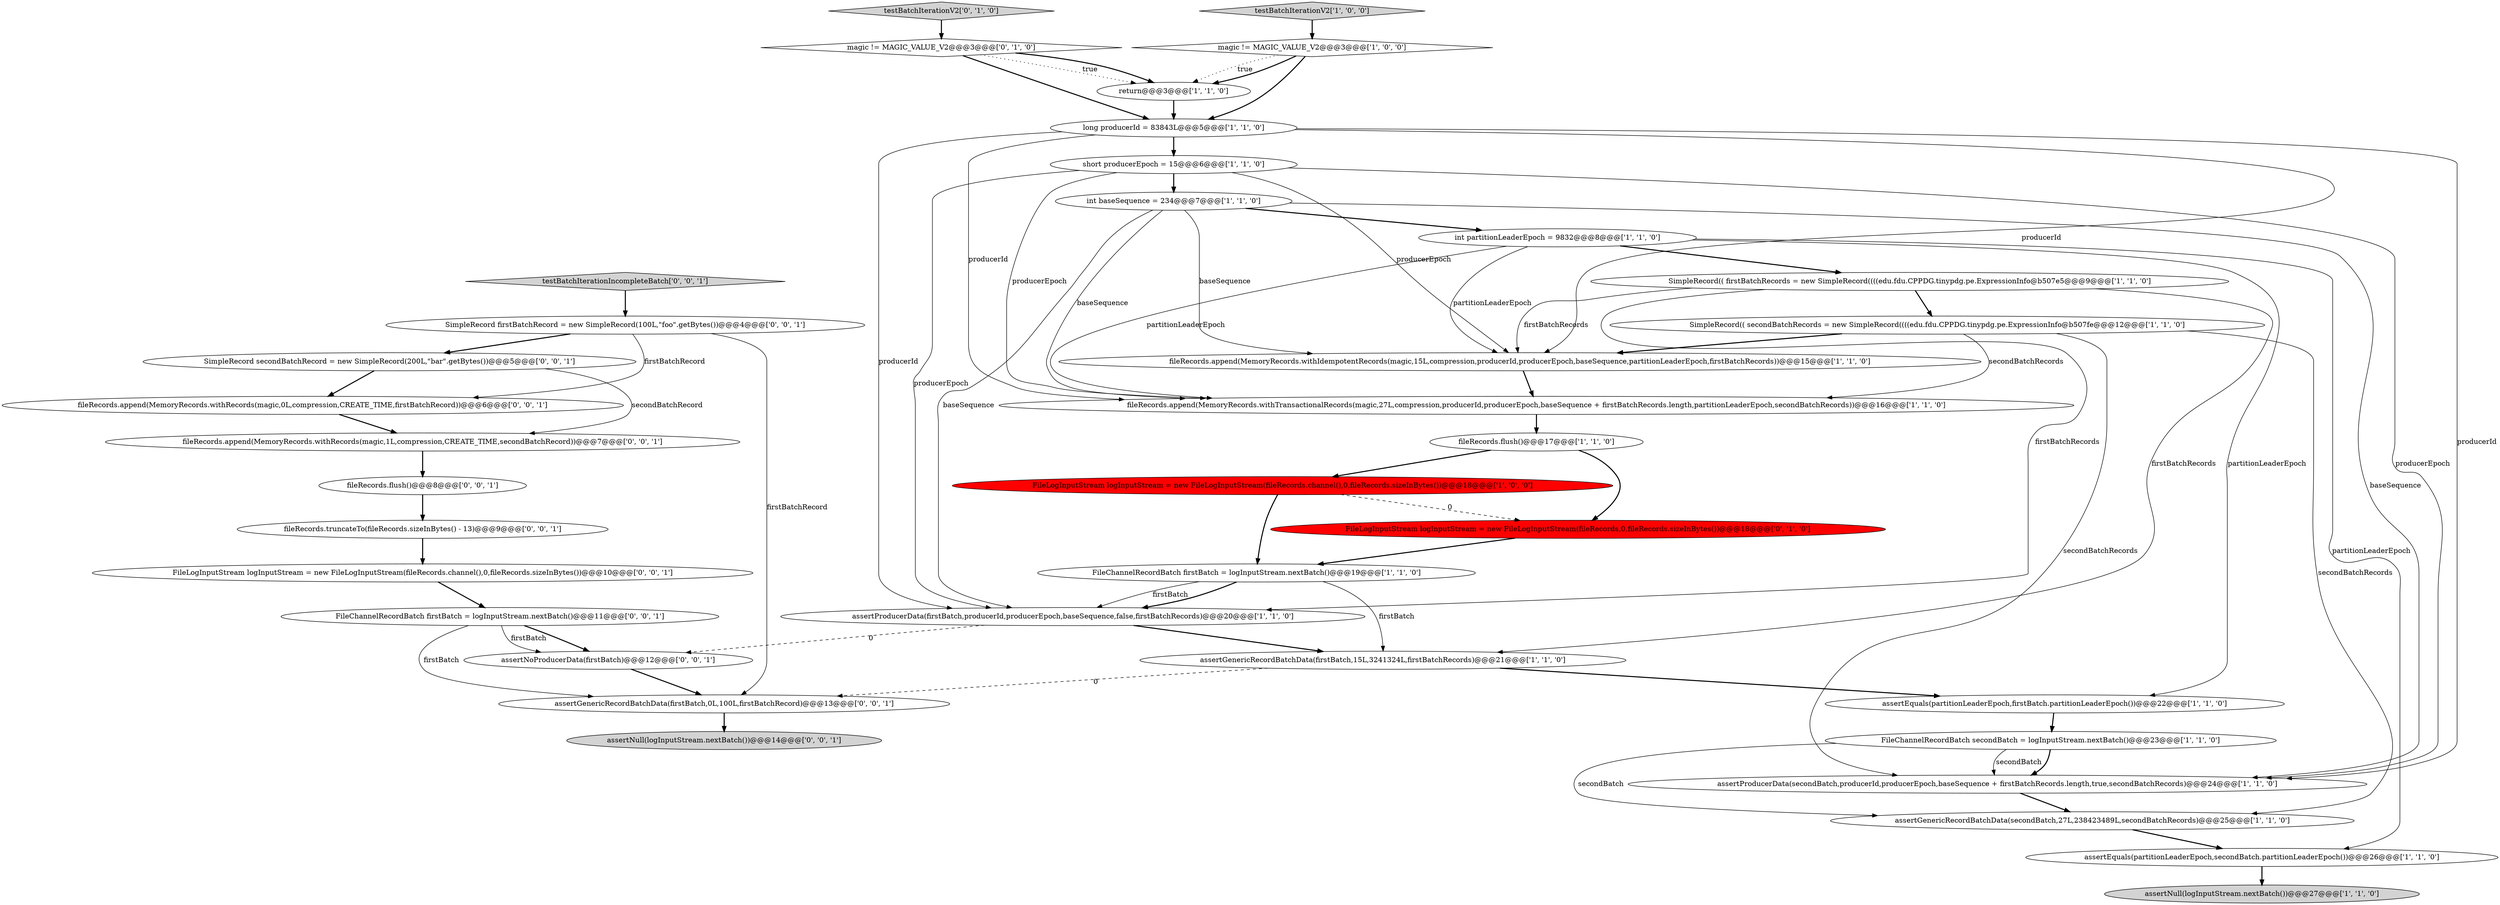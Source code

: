 digraph {
4 [style = filled, label = "fileRecords.append(MemoryRecords.withIdempotentRecords(magic,15L,compression,producerId,producerEpoch,baseSequence,partitionLeaderEpoch,firstBatchRecords))@@@15@@@['1', '1', '0']", fillcolor = white, shape = ellipse image = "AAA0AAABBB1BBB"];
31 [style = filled, label = "assertGenericRecordBatchData(firstBatch,0L,100L,firstBatchRecord)@@@13@@@['0', '0', '1']", fillcolor = white, shape = ellipse image = "AAA0AAABBB3BBB"];
32 [style = filled, label = "fileRecords.append(MemoryRecords.withRecords(magic,1L,compression,CREATE_TIME,secondBatchRecord))@@@7@@@['0', '0', '1']", fillcolor = white, shape = ellipse image = "AAA0AAABBB3BBB"];
13 [style = filled, label = "testBatchIterationV2['1', '0', '0']", fillcolor = lightgray, shape = diamond image = "AAA0AAABBB1BBB"];
19 [style = filled, label = "assertNull(logInputStream.nextBatch())@@@27@@@['1', '1', '0']", fillcolor = lightgray, shape = ellipse image = "AAA0AAABBB1BBB"];
2 [style = filled, label = "magic != MAGIC_VALUE_V2@@@3@@@['1', '0', '0']", fillcolor = white, shape = diamond image = "AAA0AAABBB1BBB"];
9 [style = filled, label = "assertEquals(partitionLeaderEpoch,secondBatch.partitionLeaderEpoch())@@@26@@@['1', '1', '0']", fillcolor = white, shape = ellipse image = "AAA0AAABBB1BBB"];
26 [style = filled, label = "SimpleRecord secondBatchRecord = new SimpleRecord(200L,\"bar\".getBytes())@@@5@@@['0', '0', '1']", fillcolor = white, shape = ellipse image = "AAA0AAABBB3BBB"];
15 [style = filled, label = "int partitionLeaderEpoch = 9832@@@8@@@['1', '1', '0']", fillcolor = white, shape = ellipse image = "AAA0AAABBB1BBB"];
14 [style = filled, label = "int baseSequence = 234@@@7@@@['1', '1', '0']", fillcolor = white, shape = ellipse image = "AAA0AAABBB1BBB"];
18 [style = filled, label = "short producerEpoch = 15@@@6@@@['1', '1', '0']", fillcolor = white, shape = ellipse image = "AAA0AAABBB1BBB"];
3 [style = filled, label = "FileChannelRecordBatch firstBatch = logInputStream.nextBatch()@@@19@@@['1', '1', '0']", fillcolor = white, shape = ellipse image = "AAA0AAABBB1BBB"];
17 [style = filled, label = "assertProducerData(firstBatch,producerId,producerEpoch,baseSequence,false,firstBatchRecords)@@@20@@@['1', '1', '0']", fillcolor = white, shape = ellipse image = "AAA0AAABBB1BBB"];
5 [style = filled, label = "assertGenericRecordBatchData(firstBatch,15L,3241324L,firstBatchRecords)@@@21@@@['1', '1', '0']", fillcolor = white, shape = ellipse image = "AAA0AAABBB1BBB"];
22 [style = filled, label = "magic != MAGIC_VALUE_V2@@@3@@@['0', '1', '0']", fillcolor = white, shape = diamond image = "AAA0AAABBB2BBB"];
35 [style = filled, label = "assertNoProducerData(firstBatch)@@@12@@@['0', '0', '1']", fillcolor = white, shape = ellipse image = "AAA0AAABBB3BBB"];
24 [style = filled, label = "FileLogInputStream logInputStream = new FileLogInputStream(fileRecords,0,fileRecords.sizeInBytes())@@@18@@@['0', '1', '0']", fillcolor = red, shape = ellipse image = "AAA1AAABBB2BBB"];
11 [style = filled, label = "assertGenericRecordBatchData(secondBatch,27L,238423489L,secondBatchRecords)@@@25@@@['1', '1', '0']", fillcolor = white, shape = ellipse image = "AAA0AAABBB1BBB"];
6 [style = filled, label = "FileChannelRecordBatch secondBatch = logInputStream.nextBatch()@@@23@@@['1', '1', '0']", fillcolor = white, shape = ellipse image = "AAA0AAABBB1BBB"];
10 [style = filled, label = "assertEquals(partitionLeaderEpoch,firstBatch.partitionLeaderEpoch())@@@22@@@['1', '1', '0']", fillcolor = white, shape = ellipse image = "AAA0AAABBB1BBB"];
25 [style = filled, label = "FileChannelRecordBatch firstBatch = logInputStream.nextBatch()@@@11@@@['0', '0', '1']", fillcolor = white, shape = ellipse image = "AAA0AAABBB3BBB"];
28 [style = filled, label = "fileRecords.flush()@@@8@@@['0', '0', '1']", fillcolor = white, shape = ellipse image = "AAA0AAABBB3BBB"];
0 [style = filled, label = "assertProducerData(secondBatch,producerId,producerEpoch,baseSequence + firstBatchRecords.length,true,secondBatchRecords)@@@24@@@['1', '1', '0']", fillcolor = white, shape = ellipse image = "AAA0AAABBB1BBB"];
27 [style = filled, label = "fileRecords.append(MemoryRecords.withRecords(magic,0L,compression,CREATE_TIME,firstBatchRecord))@@@6@@@['0', '0', '1']", fillcolor = white, shape = ellipse image = "AAA0AAABBB3BBB"];
1 [style = filled, label = "fileRecords.flush()@@@17@@@['1', '1', '0']", fillcolor = white, shape = ellipse image = "AAA0AAABBB1BBB"];
33 [style = filled, label = "testBatchIterationIncompleteBatch['0', '0', '1']", fillcolor = lightgray, shape = diamond image = "AAA0AAABBB3BBB"];
34 [style = filled, label = "SimpleRecord firstBatchRecord = new SimpleRecord(100L,\"foo\".getBytes())@@@4@@@['0', '0', '1']", fillcolor = white, shape = ellipse image = "AAA0AAABBB3BBB"];
12 [style = filled, label = "fileRecords.append(MemoryRecords.withTransactionalRecords(magic,27L,compression,producerId,producerEpoch,baseSequence + firstBatchRecords.length,partitionLeaderEpoch,secondBatchRecords))@@@16@@@['1', '1', '0']", fillcolor = white, shape = ellipse image = "AAA0AAABBB1BBB"];
21 [style = filled, label = "SimpleRecord(( secondBatchRecords = new SimpleRecord((((edu.fdu.CPPDG.tinypdg.pe.ExpressionInfo@b507fe@@@12@@@['1', '1', '0']", fillcolor = white, shape = ellipse image = "AAA0AAABBB1BBB"];
16 [style = filled, label = "long producerId = 83843L@@@5@@@['1', '1', '0']", fillcolor = white, shape = ellipse image = "AAA0AAABBB1BBB"];
20 [style = filled, label = "SimpleRecord(( firstBatchRecords = new SimpleRecord((((edu.fdu.CPPDG.tinypdg.pe.ExpressionInfo@b507e5@@@9@@@['1', '1', '0']", fillcolor = white, shape = ellipse image = "AAA0AAABBB1BBB"];
36 [style = filled, label = "assertNull(logInputStream.nextBatch())@@@14@@@['0', '0', '1']", fillcolor = lightgray, shape = ellipse image = "AAA0AAABBB3BBB"];
29 [style = filled, label = "FileLogInputStream logInputStream = new FileLogInputStream(fileRecords.channel(),0,fileRecords.sizeInBytes())@@@10@@@['0', '0', '1']", fillcolor = white, shape = ellipse image = "AAA0AAABBB3BBB"];
30 [style = filled, label = "fileRecords.truncateTo(fileRecords.sizeInBytes() - 13)@@@9@@@['0', '0', '1']", fillcolor = white, shape = ellipse image = "AAA0AAABBB3BBB"];
7 [style = filled, label = "return@@@3@@@['1', '1', '0']", fillcolor = white, shape = ellipse image = "AAA0AAABBB1BBB"];
23 [style = filled, label = "testBatchIterationV2['0', '1', '0']", fillcolor = lightgray, shape = diamond image = "AAA0AAABBB2BBB"];
8 [style = filled, label = "FileLogInputStream logInputStream = new FileLogInputStream(fileRecords.channel(),0,fileRecords.sizeInBytes())@@@18@@@['1', '0', '0']", fillcolor = red, shape = ellipse image = "AAA1AAABBB1BBB"];
5->10 [style = bold, label=""];
35->31 [style = bold, label=""];
14->4 [style = solid, label="baseSequence"];
17->5 [style = bold, label=""];
15->9 [style = solid, label="partitionLeaderEpoch"];
27->32 [style = bold, label=""];
16->18 [style = bold, label=""];
1->8 [style = bold, label=""];
25->31 [style = solid, label="firstBatch"];
28->30 [style = bold, label=""];
34->31 [style = solid, label="firstBatchRecord"];
22->16 [style = bold, label=""];
16->0 [style = solid, label="producerId"];
14->17 [style = solid, label="baseSequence"];
20->5 [style = solid, label="firstBatchRecords"];
22->7 [style = dotted, label="true"];
8->3 [style = bold, label=""];
17->35 [style = dashed, label="0"];
14->12 [style = solid, label="baseSequence"];
0->11 [style = bold, label=""];
29->25 [style = bold, label=""];
31->36 [style = bold, label=""];
18->12 [style = solid, label="producerEpoch"];
20->4 [style = solid, label="firstBatchRecords"];
6->0 [style = bold, label=""];
21->0 [style = solid, label="secondBatchRecords"];
8->24 [style = dashed, label="0"];
11->9 [style = bold, label=""];
12->1 [style = bold, label=""];
25->35 [style = bold, label=""];
20->17 [style = solid, label="firstBatchRecords"];
10->6 [style = bold, label=""];
22->7 [style = bold, label=""];
30->29 [style = bold, label=""];
26->32 [style = solid, label="secondBatchRecord"];
20->21 [style = bold, label=""];
34->27 [style = solid, label="firstBatchRecord"];
26->27 [style = bold, label=""];
18->17 [style = solid, label="producerEpoch"];
15->12 [style = solid, label="partitionLeaderEpoch"];
23->22 [style = bold, label=""];
16->12 [style = solid, label="producerId"];
18->4 [style = solid, label="producerEpoch"];
14->0 [style = solid, label="baseSequence"];
25->35 [style = solid, label="firstBatch"];
34->26 [style = bold, label=""];
16->4 [style = solid, label="producerId"];
21->11 [style = solid, label="secondBatchRecords"];
1->24 [style = bold, label=""];
15->20 [style = bold, label=""];
2->7 [style = dotted, label="true"];
3->17 [style = solid, label="firstBatch"];
7->16 [style = bold, label=""];
13->2 [style = bold, label=""];
5->31 [style = dashed, label="0"];
4->12 [style = bold, label=""];
9->19 [style = bold, label=""];
3->17 [style = bold, label=""];
18->0 [style = solid, label="producerEpoch"];
15->10 [style = solid, label="partitionLeaderEpoch"];
14->15 [style = bold, label=""];
6->11 [style = solid, label="secondBatch"];
15->4 [style = solid, label="partitionLeaderEpoch"];
2->7 [style = bold, label=""];
21->12 [style = solid, label="secondBatchRecords"];
32->28 [style = bold, label=""];
33->34 [style = bold, label=""];
18->14 [style = bold, label=""];
24->3 [style = bold, label=""];
16->17 [style = solid, label="producerId"];
3->5 [style = solid, label="firstBatch"];
6->0 [style = solid, label="secondBatch"];
21->4 [style = bold, label=""];
2->16 [style = bold, label=""];
}
